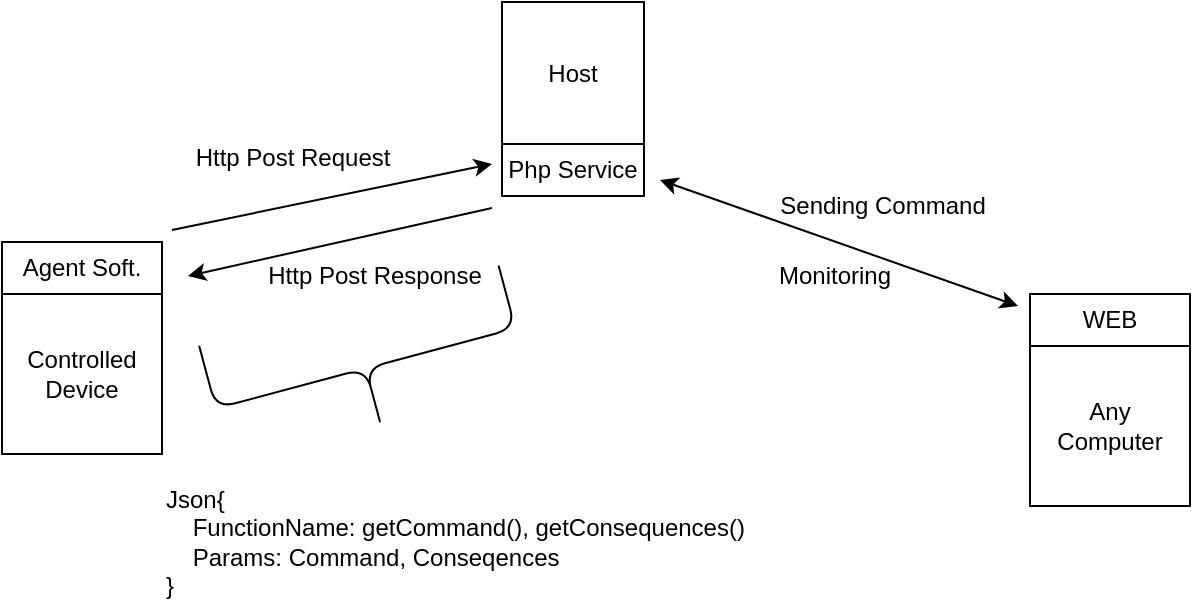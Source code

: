 <mxfile version="13.4.5" type="device"><diagram id="dKh7zdpQ7H9va4so2B7S" name="Page-1"><mxGraphModel dx="981" dy="563" grid="0" gridSize="10" guides="1" tooltips="1" connect="1" arrows="1" fold="1" page="1" pageScale="1" pageWidth="850" pageHeight="1100" math="0" shadow="0"><root><mxCell id="0"/><mxCell id="1" parent="0"/><mxCell id="q2oaUFcZ1ZXRmn52Qv8I-1" value="Host" style="whiteSpace=wrap;html=1;aspect=fixed;" parent="1" vertex="1"><mxGeometry x="354" y="195" width="71" height="71" as="geometry"/></mxCell><mxCell id="q2oaUFcZ1ZXRmn52Qv8I-2" value="Php Service" style="rounded=0;whiteSpace=wrap;html=1;" parent="1" vertex="1"><mxGeometry x="354" y="266" width="71" height="26" as="geometry"/></mxCell><mxCell id="q2oaUFcZ1ZXRmn52Qv8I-3" value="Controlled&lt;br&gt;Device" style="whiteSpace=wrap;html=1;aspect=fixed;" parent="1" vertex="1"><mxGeometry x="104" y="341" width="80" height="80" as="geometry"/></mxCell><mxCell id="q2oaUFcZ1ZXRmn52Qv8I-4" value="Any &lt;br&gt;Computer" style="whiteSpace=wrap;html=1;aspect=fixed;" parent="1" vertex="1"><mxGeometry x="618" y="367" width="80" height="80" as="geometry"/></mxCell><mxCell id="q2oaUFcZ1ZXRmn52Qv8I-5" value="Agent Soft." style="rounded=0;whiteSpace=wrap;html=1;" parent="1" vertex="1"><mxGeometry x="104" y="315" width="80" height="26" as="geometry"/></mxCell><mxCell id="q2oaUFcZ1ZXRmn52Qv8I-8" value="" style="endArrow=classic;html=1;" parent="1" edge="1"><mxGeometry width="50" height="50" relative="1" as="geometry"><mxPoint x="189" y="309" as="sourcePoint"/><mxPoint x="349" y="276" as="targetPoint"/></mxGeometry></mxCell><mxCell id="q2oaUFcZ1ZXRmn52Qv8I-9" value="" style="endArrow=classic;html=1;" parent="1" edge="1"><mxGeometry width="50" height="50" relative="1" as="geometry"><mxPoint x="349" y="298" as="sourcePoint"/><mxPoint x="197" y="332" as="targetPoint"/></mxGeometry></mxCell><mxCell id="2" value="Http Post Response" style="text;html=1;align=center;verticalAlign=middle;resizable=0;points=[];autosize=1;" parent="1" vertex="1"><mxGeometry x="231" y="323" width="117" height="18" as="geometry"/></mxCell><mxCell id="q2oaUFcZ1ZXRmn52Qv8I-10" value="Http Post Request" style="text;html=1;align=center;verticalAlign=middle;resizable=0;points=[];autosize=1;" parent="1" vertex="1"><mxGeometry x="195" y="264" width="107" height="18" as="geometry"/></mxCell><mxCell id="q2oaUFcZ1ZXRmn52Qv8I-12" value="WEB" style="rounded=0;whiteSpace=wrap;html=1;" parent="1" vertex="1"><mxGeometry x="618" y="341" width="80" height="26" as="geometry"/></mxCell><mxCell id="q2oaUFcZ1ZXRmn52Qv8I-13" value="" style="endArrow=classic;startArrow=classic;html=1;" parent="1" edge="1"><mxGeometry width="50" height="50" relative="1" as="geometry"><mxPoint x="612" y="347" as="sourcePoint"/><mxPoint x="433" y="284" as="targetPoint"/></mxGeometry></mxCell><mxCell id="q2oaUFcZ1ZXRmn52Qv8I-16" value="Sending Command" style="text;html=1;align=center;verticalAlign=middle;resizable=0;points=[];autosize=1;" parent="1" vertex="1"><mxGeometry x="487" y="288" width="113" height="18" as="geometry"/></mxCell><mxCell id="q2oaUFcZ1ZXRmn52Qv8I-17" value="Monitoring" style="text;html=1;align=center;verticalAlign=middle;resizable=0;points=[];autosize=1;" parent="1" vertex="1"><mxGeometry x="487" y="323" width="66" height="18" as="geometry"/></mxCell><mxCell id="I3b-e6Kfg0BRDqyxTsEG-3" value="" style="shape=curlyBracket;whiteSpace=wrap;html=1;rounded=1;rotation=-105;" vertex="1" parent="1"><mxGeometry x="253.34" y="300.68" width="65" height="155" as="geometry"/></mxCell><mxCell id="I3b-e6Kfg0BRDqyxTsEG-19" value="&lt;div&gt;&lt;span&gt;Json{&lt;/span&gt;&lt;/div&gt;&lt;div&gt;&lt;span&gt;&amp;nbsp; &amp;nbsp; FunctionName: getCommand(), getConsequences()&amp;nbsp;&lt;/span&gt;&lt;/div&gt;&lt;div&gt;&lt;span&gt;&amp;nbsp; &amp;nbsp; Params: Command, Conseqences&lt;/span&gt;&lt;/div&gt;&lt;div&gt;&lt;span&gt;}&lt;/span&gt;&lt;/div&gt;" style="text;html=1;align=left;verticalAlign=middle;resizable=0;points=[];autosize=1;" vertex="1" parent="1"><mxGeometry x="184" y="435" width="303" height="60" as="geometry"/></mxCell></root></mxGraphModel></diagram></mxfile>